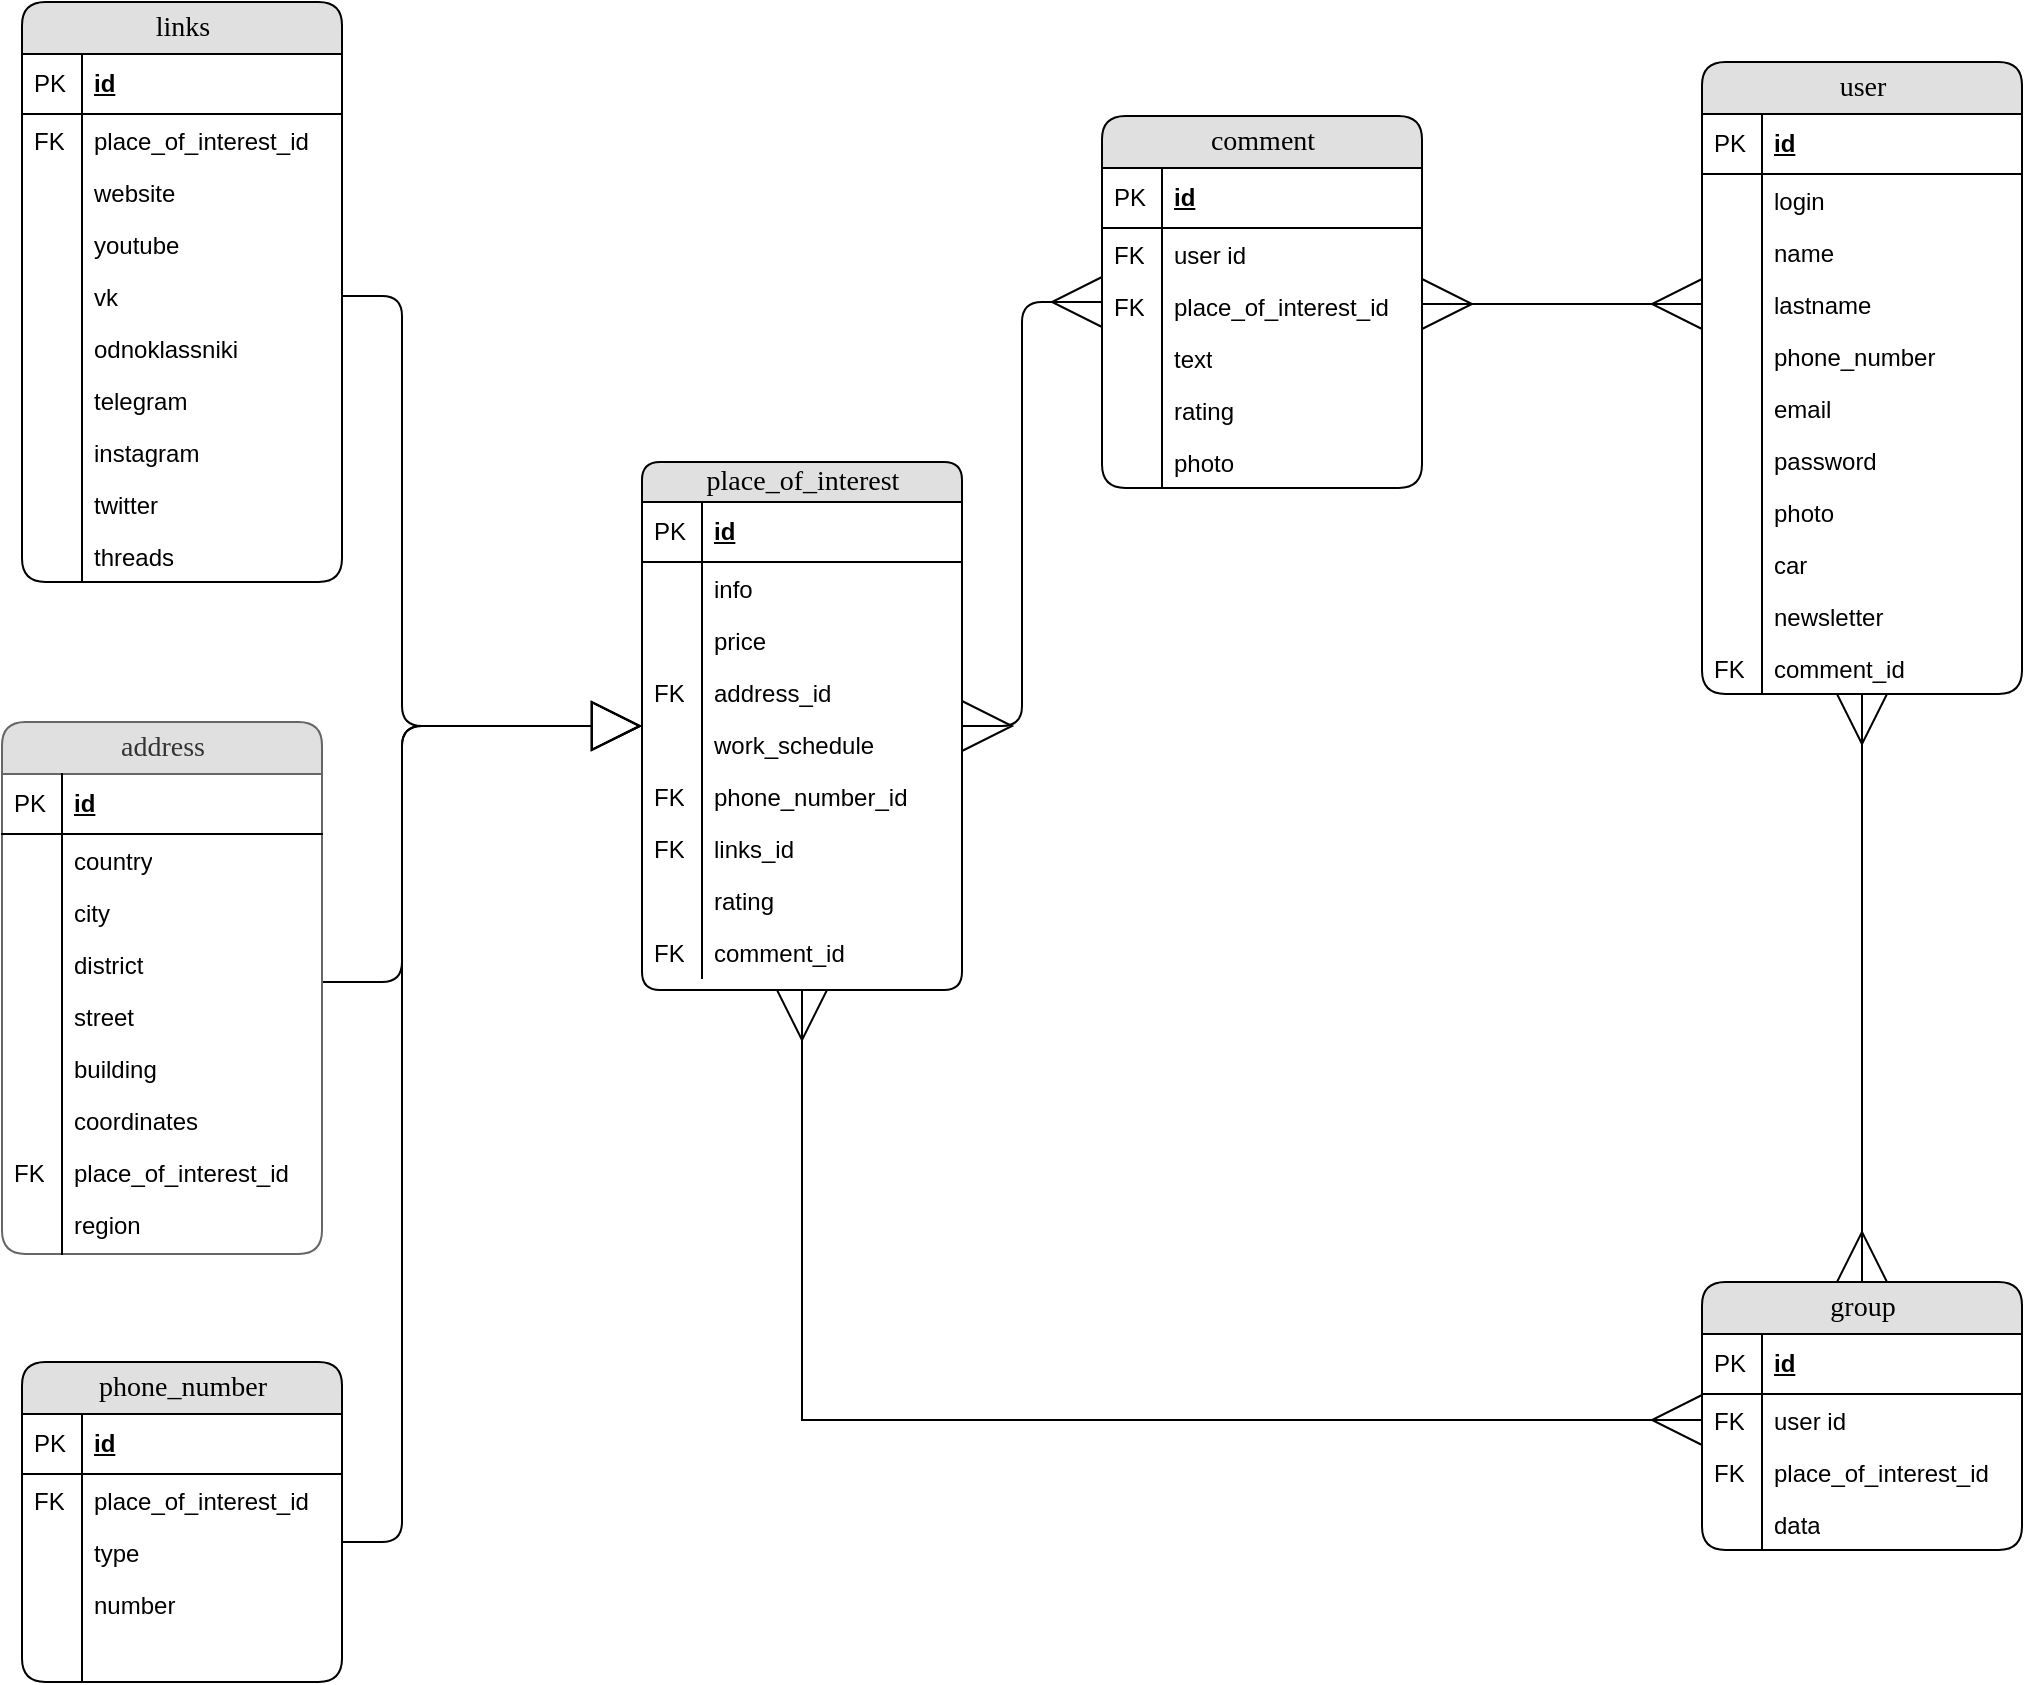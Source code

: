 <mxfile version="24.2.0" type="github">
  <diagram name="Page-1" id="e56a1550-8fbb-45ad-956c-1786394a9013">
    <mxGraphModel dx="1393" dy="797" grid="1" gridSize="10" guides="1" tooltips="1" connect="1" arrows="1" fold="1" page="1" pageScale="1" pageWidth="1100" pageHeight="850" background="none" math="0" shadow="0">
      <root>
        <mxCell id="0" />
        <mxCell id="1" parent="0" />
        <mxCell id="kAykRGiwAJXuPpYewn5a-1" style="edgeStyle=orthogonalEdgeStyle;orthogonalLoop=1;jettySize=auto;html=1;startArrow=ERmany;startFill=0;endArrow=ERmany;endFill=0;endSize=23;startSize=23;rounded=1;" edge="1" parent="1" source="kAykRGiwAJXuPpYewn5a-2" target="kAykRGiwAJXuPpYewn5a-21">
          <mxGeometry relative="1" as="geometry">
            <Array as="points">
              <mxPoint x="540" y="362" />
              <mxPoint x="540" y="150" />
            </Array>
          </mxGeometry>
        </mxCell>
        <mxCell id="kAykRGiwAJXuPpYewn5a-2" value="place_of_interest" style="swimlane;html=1;fontStyle=0;childLayout=stackLayout;horizontal=1;startSize=20;fillColor=#e0e0e0;horizontalStack=0;resizeParent=1;resizeLast=0;collapsible=1;marginBottom=0;swimlaneFillColor=#ffffff;align=center;rounded=1;shadow=0;comic=0;labelBackgroundColor=none;strokeWidth=1;fontFamily=Verdana;fontSize=14;glass=0;swimlaneLine=1;" vertex="1" parent="1">
          <mxGeometry x="350" y="230" width="160" height="264" as="geometry" />
        </mxCell>
        <mxCell id="kAykRGiwAJXuPpYewn5a-3" value="id" style="shape=partialRectangle;top=0;left=0;right=0;bottom=1;html=1;align=left;verticalAlign=middle;fillColor=none;spacingLeft=34;spacingRight=4;whiteSpace=wrap;overflow=hidden;rotatable=0;points=[[0,0.5],[1,0.5]];portConstraint=eastwest;dropTarget=0;fontStyle=5;" vertex="1" parent="kAykRGiwAJXuPpYewn5a-2">
          <mxGeometry y="20" width="160" height="30" as="geometry" />
        </mxCell>
        <mxCell id="kAykRGiwAJXuPpYewn5a-4" value="PK" style="shape=partialRectangle;top=0;left=0;bottom=0;html=1;fillColor=none;align=left;verticalAlign=middle;spacingLeft=4;spacingRight=4;whiteSpace=wrap;overflow=hidden;rotatable=0;points=[];portConstraint=eastwest;part=1;" vertex="1" connectable="0" parent="kAykRGiwAJXuPpYewn5a-3">
          <mxGeometry width="30" height="30" as="geometry" />
        </mxCell>
        <mxCell id="kAykRGiwAJXuPpYewn5a-5" value="info" style="shape=partialRectangle;top=0;left=0;right=0;bottom=0;html=1;align=left;verticalAlign=top;fillColor=none;spacingLeft=34;spacingRight=4;whiteSpace=wrap;overflow=hidden;rotatable=0;points=[[0,0.5],[1,0.5]];portConstraint=eastwest;dropTarget=0;" vertex="1" parent="kAykRGiwAJXuPpYewn5a-2">
          <mxGeometry y="50" width="160" height="26" as="geometry" />
        </mxCell>
        <mxCell id="kAykRGiwAJXuPpYewn5a-6" value="" style="shape=partialRectangle;top=0;left=0;bottom=0;html=1;fillColor=none;align=left;verticalAlign=top;spacingLeft=4;spacingRight=4;whiteSpace=wrap;overflow=hidden;rotatable=0;points=[];portConstraint=eastwest;part=1;" vertex="1" connectable="0" parent="kAykRGiwAJXuPpYewn5a-5">
          <mxGeometry width="30" height="26" as="geometry" />
        </mxCell>
        <mxCell id="kAykRGiwAJXuPpYewn5a-7" value="price" style="shape=partialRectangle;top=0;left=0;right=0;bottom=0;html=1;align=left;verticalAlign=top;fillColor=none;spacingLeft=34;spacingRight=4;whiteSpace=wrap;overflow=hidden;rotatable=0;points=[[0,0.5],[1,0.5]];portConstraint=eastwest;dropTarget=0;" vertex="1" parent="kAykRGiwAJXuPpYewn5a-2">
          <mxGeometry y="76" width="160" height="26" as="geometry" />
        </mxCell>
        <mxCell id="kAykRGiwAJXuPpYewn5a-8" value="" style="shape=partialRectangle;top=0;left=0;bottom=0;html=1;fillColor=none;align=left;verticalAlign=top;spacingLeft=4;spacingRight=4;whiteSpace=wrap;overflow=hidden;rotatable=0;points=[];portConstraint=eastwest;part=1;" vertex="1" connectable="0" parent="kAykRGiwAJXuPpYewn5a-7">
          <mxGeometry width="30" height="26" as="geometry" />
        </mxCell>
        <mxCell id="kAykRGiwAJXuPpYewn5a-9" value="address_id" style="shape=partialRectangle;top=0;left=0;right=0;bottom=0;html=1;align=left;verticalAlign=top;fillColor=none;spacingLeft=34;spacingRight=4;whiteSpace=wrap;overflow=hidden;rotatable=0;points=[[0,0.5],[1,0.5]];portConstraint=eastwest;dropTarget=0;" vertex="1" parent="kAykRGiwAJXuPpYewn5a-2">
          <mxGeometry y="102" width="160" height="26" as="geometry" />
        </mxCell>
        <mxCell id="kAykRGiwAJXuPpYewn5a-10" value="FK" style="shape=partialRectangle;top=0;left=0;bottom=0;html=1;fillColor=none;align=left;verticalAlign=top;spacingLeft=4;spacingRight=4;whiteSpace=wrap;overflow=hidden;rotatable=0;points=[];portConstraint=eastwest;part=1;" vertex="1" connectable="0" parent="kAykRGiwAJXuPpYewn5a-9">
          <mxGeometry width="30" height="26" as="geometry" />
        </mxCell>
        <mxCell id="kAykRGiwAJXuPpYewn5a-11" value="work_schedule" style="shape=partialRectangle;top=0;left=0;right=0;bottom=0;html=1;align=left;verticalAlign=top;fillColor=none;spacingLeft=34;spacingRight=4;whiteSpace=wrap;overflow=hidden;rotatable=0;points=[[0,0.5],[1,0.5]];portConstraint=eastwest;dropTarget=0;" vertex="1" parent="kAykRGiwAJXuPpYewn5a-2">
          <mxGeometry y="128" width="160" height="26" as="geometry" />
        </mxCell>
        <mxCell id="kAykRGiwAJXuPpYewn5a-12" value="" style="shape=partialRectangle;top=0;left=0;bottom=0;html=1;fillColor=none;align=left;verticalAlign=top;spacingLeft=4;spacingRight=4;whiteSpace=wrap;overflow=hidden;rotatable=0;points=[];portConstraint=eastwest;part=1;" vertex="1" connectable="0" parent="kAykRGiwAJXuPpYewn5a-11">
          <mxGeometry width="30" height="26" as="geometry" />
        </mxCell>
        <mxCell id="kAykRGiwAJXuPpYewn5a-13" value="phone_number_id" style="shape=partialRectangle;top=0;left=0;right=0;bottom=0;html=1;align=left;verticalAlign=top;fillColor=none;spacingLeft=34;spacingRight=4;whiteSpace=wrap;overflow=hidden;rotatable=0;points=[[0,0.5],[1,0.5]];portConstraint=eastwest;dropTarget=0;" vertex="1" parent="kAykRGiwAJXuPpYewn5a-2">
          <mxGeometry y="154" width="160" height="26" as="geometry" />
        </mxCell>
        <mxCell id="kAykRGiwAJXuPpYewn5a-14" value="FK" style="shape=partialRectangle;top=0;left=0;bottom=0;html=1;fillColor=none;align=left;verticalAlign=top;spacingLeft=4;spacingRight=4;whiteSpace=wrap;overflow=hidden;rotatable=0;points=[];portConstraint=eastwest;part=1;" vertex="1" connectable="0" parent="kAykRGiwAJXuPpYewn5a-13">
          <mxGeometry width="30" height="26" as="geometry" />
        </mxCell>
        <mxCell id="kAykRGiwAJXuPpYewn5a-15" value="links_id" style="shape=partialRectangle;top=0;left=0;right=0;bottom=0;html=1;align=left;verticalAlign=top;fillColor=none;spacingLeft=34;spacingRight=4;whiteSpace=wrap;overflow=hidden;rotatable=0;points=[[0,0.5],[1,0.5]];portConstraint=eastwest;dropTarget=0;" vertex="1" parent="kAykRGiwAJXuPpYewn5a-2">
          <mxGeometry y="180" width="160" height="26" as="geometry" />
        </mxCell>
        <mxCell id="kAykRGiwAJXuPpYewn5a-16" value="FK" style="shape=partialRectangle;top=0;left=0;bottom=0;html=1;fillColor=none;align=left;verticalAlign=top;spacingLeft=4;spacingRight=4;whiteSpace=wrap;overflow=hidden;rotatable=0;points=[];portConstraint=eastwest;part=1;" vertex="1" connectable="0" parent="kAykRGiwAJXuPpYewn5a-15">
          <mxGeometry width="30" height="26" as="geometry" />
        </mxCell>
        <mxCell id="kAykRGiwAJXuPpYewn5a-17" value="rating" style="shape=partialRectangle;top=0;left=0;right=0;bottom=0;html=1;align=left;verticalAlign=top;fillColor=none;spacingLeft=34;spacingRight=4;whiteSpace=wrap;overflow=hidden;rotatable=0;points=[[0,0.5],[1,0.5]];portConstraint=eastwest;dropTarget=0;" vertex="1" parent="kAykRGiwAJXuPpYewn5a-2">
          <mxGeometry y="206" width="160" height="26" as="geometry" />
        </mxCell>
        <mxCell id="kAykRGiwAJXuPpYewn5a-18" value="" style="shape=partialRectangle;top=0;left=0;bottom=0;html=1;fillColor=none;align=left;verticalAlign=top;spacingLeft=4;spacingRight=4;whiteSpace=wrap;overflow=hidden;rotatable=0;points=[];portConstraint=eastwest;part=1;" vertex="1" connectable="0" parent="kAykRGiwAJXuPpYewn5a-17">
          <mxGeometry width="30" height="26" as="geometry" />
        </mxCell>
        <mxCell id="kAykRGiwAJXuPpYewn5a-19" value="comment_id" style="shape=partialRectangle;top=0;left=0;right=0;bottom=0;html=1;align=left;verticalAlign=top;fillColor=none;spacingLeft=34;spacingRight=4;whiteSpace=wrap;overflow=hidden;rotatable=0;points=[[0,0.5],[1,0.5]];portConstraint=eastwest;dropTarget=0;" vertex="1" parent="kAykRGiwAJXuPpYewn5a-2">
          <mxGeometry y="232" width="160" height="26" as="geometry" />
        </mxCell>
        <mxCell id="kAykRGiwAJXuPpYewn5a-20" value="FK" style="shape=partialRectangle;top=0;left=0;bottom=0;html=1;fillColor=none;align=left;verticalAlign=top;spacingLeft=4;spacingRight=4;whiteSpace=wrap;overflow=hidden;rotatable=0;points=[];portConstraint=eastwest;part=1;" vertex="1" connectable="0" parent="kAykRGiwAJXuPpYewn5a-19">
          <mxGeometry width="30" height="26" as="geometry" />
        </mxCell>
        <mxCell id="kAykRGiwAJXuPpYewn5a-21" value="comment" style="swimlane;html=1;fontStyle=0;childLayout=stackLayout;horizontal=1;startSize=26;fillColor=#e0e0e0;horizontalStack=0;resizeParent=1;resizeLast=0;collapsible=1;marginBottom=0;swimlaneFillColor=#ffffff;align=center;rounded=1;shadow=0;comic=0;labelBackgroundColor=none;strokeWidth=1;fontFamily=Verdana;fontSize=14" vertex="1" parent="1">
          <mxGeometry x="580" y="57" width="160" height="186" as="geometry" />
        </mxCell>
        <mxCell id="kAykRGiwAJXuPpYewn5a-22" value="id" style="shape=partialRectangle;top=0;left=0;right=0;bottom=1;html=1;align=left;verticalAlign=middle;fillColor=none;spacingLeft=34;spacingRight=4;whiteSpace=wrap;overflow=hidden;rotatable=0;points=[[0,0.5],[1,0.5]];portConstraint=eastwest;dropTarget=0;fontStyle=5;" vertex="1" parent="kAykRGiwAJXuPpYewn5a-21">
          <mxGeometry y="26" width="160" height="30" as="geometry" />
        </mxCell>
        <mxCell id="kAykRGiwAJXuPpYewn5a-23" value="PK" style="shape=partialRectangle;top=0;left=0;bottom=0;html=1;fillColor=none;align=left;verticalAlign=middle;spacingLeft=4;spacingRight=4;whiteSpace=wrap;overflow=hidden;rotatable=0;points=[];portConstraint=eastwest;part=1;" vertex="1" connectable="0" parent="kAykRGiwAJXuPpYewn5a-22">
          <mxGeometry width="30" height="30" as="geometry" />
        </mxCell>
        <mxCell id="kAykRGiwAJXuPpYewn5a-24" value="user id" style="shape=partialRectangle;top=0;left=0;right=0;bottom=0;html=1;align=left;verticalAlign=top;fillColor=none;spacingLeft=34;spacingRight=4;whiteSpace=wrap;overflow=hidden;rotatable=0;points=[[0,0.5],[1,0.5]];portConstraint=eastwest;dropTarget=0;" vertex="1" parent="kAykRGiwAJXuPpYewn5a-21">
          <mxGeometry y="56" width="160" height="26" as="geometry" />
        </mxCell>
        <mxCell id="kAykRGiwAJXuPpYewn5a-25" value="FK" style="shape=partialRectangle;top=0;left=0;bottom=0;html=1;fillColor=none;align=left;verticalAlign=top;spacingLeft=4;spacingRight=4;whiteSpace=wrap;overflow=hidden;rotatable=0;points=[];portConstraint=eastwest;part=1;" vertex="1" connectable="0" parent="kAykRGiwAJXuPpYewn5a-24">
          <mxGeometry width="30" height="26" as="geometry" />
        </mxCell>
        <mxCell id="kAykRGiwAJXuPpYewn5a-26" value="place_of_interest_id" style="shape=partialRectangle;top=0;left=0;right=0;bottom=0;html=1;align=left;verticalAlign=top;fillColor=none;spacingLeft=34;spacingRight=4;whiteSpace=wrap;overflow=hidden;rotatable=0;points=[[0,0.5],[1,0.5]];portConstraint=eastwest;dropTarget=0;" vertex="1" parent="kAykRGiwAJXuPpYewn5a-21">
          <mxGeometry y="82" width="160" height="26" as="geometry" />
        </mxCell>
        <mxCell id="kAykRGiwAJXuPpYewn5a-27" value="FK" style="shape=partialRectangle;top=0;left=0;bottom=0;html=1;fillColor=none;align=left;verticalAlign=top;spacingLeft=4;spacingRight=4;whiteSpace=wrap;overflow=hidden;rotatable=0;points=[];portConstraint=eastwest;part=1;" vertex="1" connectable="0" parent="kAykRGiwAJXuPpYewn5a-26">
          <mxGeometry width="30" height="26" as="geometry" />
        </mxCell>
        <mxCell id="kAykRGiwAJXuPpYewn5a-28" value="text" style="shape=partialRectangle;top=0;left=0;right=0;bottom=0;html=1;align=left;verticalAlign=top;fillColor=none;spacingLeft=34;spacingRight=4;whiteSpace=wrap;overflow=hidden;rotatable=0;points=[[0,0.5],[1,0.5]];portConstraint=eastwest;dropTarget=0;" vertex="1" parent="kAykRGiwAJXuPpYewn5a-21">
          <mxGeometry y="108" width="160" height="26" as="geometry" />
        </mxCell>
        <mxCell id="kAykRGiwAJXuPpYewn5a-29" value="" style="shape=partialRectangle;top=0;left=0;bottom=0;html=1;fillColor=none;align=left;verticalAlign=top;spacingLeft=4;spacingRight=4;whiteSpace=wrap;overflow=hidden;rotatable=0;points=[];portConstraint=eastwest;part=1;" vertex="1" connectable="0" parent="kAykRGiwAJXuPpYewn5a-28">
          <mxGeometry width="30" height="26" as="geometry" />
        </mxCell>
        <mxCell id="kAykRGiwAJXuPpYewn5a-30" value="rating" style="shape=partialRectangle;top=0;left=0;right=0;bottom=0;html=1;align=left;verticalAlign=top;fillColor=none;spacingLeft=34;spacingRight=4;whiteSpace=wrap;overflow=hidden;rotatable=0;points=[[0,0.5],[1,0.5]];portConstraint=eastwest;dropTarget=0;" vertex="1" parent="kAykRGiwAJXuPpYewn5a-21">
          <mxGeometry y="134" width="160" height="26" as="geometry" />
        </mxCell>
        <mxCell id="kAykRGiwAJXuPpYewn5a-31" value="" style="shape=partialRectangle;top=0;left=0;bottom=0;html=1;fillColor=none;align=left;verticalAlign=top;spacingLeft=4;spacingRight=4;whiteSpace=wrap;overflow=hidden;rotatable=0;points=[];portConstraint=eastwest;part=1;" vertex="1" connectable="0" parent="kAykRGiwAJXuPpYewn5a-30">
          <mxGeometry width="30" height="26" as="geometry" />
        </mxCell>
        <mxCell id="kAykRGiwAJXuPpYewn5a-32" value="photo" style="shape=partialRectangle;top=0;left=0;right=0;bottom=0;html=1;align=left;verticalAlign=top;fillColor=none;spacingLeft=34;spacingRight=4;whiteSpace=wrap;overflow=hidden;rotatable=0;points=[[0,0.5],[1,0.5]];portConstraint=eastwest;dropTarget=0;" vertex="1" parent="kAykRGiwAJXuPpYewn5a-21">
          <mxGeometry y="160" width="160" height="26" as="geometry" />
        </mxCell>
        <mxCell id="kAykRGiwAJXuPpYewn5a-33" value="" style="shape=partialRectangle;top=0;left=0;bottom=0;html=1;fillColor=none;align=left;verticalAlign=top;spacingLeft=4;spacingRight=4;whiteSpace=wrap;overflow=hidden;rotatable=0;points=[];portConstraint=eastwest;part=1;" vertex="1" connectable="0" parent="kAykRGiwAJXuPpYewn5a-32">
          <mxGeometry width="30" height="26" as="geometry" />
        </mxCell>
        <mxCell id="kAykRGiwAJXuPpYewn5a-34" style="edgeStyle=orthogonalEdgeStyle;rounded=0;orthogonalLoop=1;jettySize=auto;html=1;entryX=0.5;entryY=0;entryDx=0;entryDy=0;startArrow=ERmany;startFill=0;endArrow=ERmany;endFill=0;endSize=23;startSize=23;" edge="1" parent="1" source="kAykRGiwAJXuPpYewn5a-35" target="kAykRGiwAJXuPpYewn5a-112">
          <mxGeometry relative="1" as="geometry" />
        </mxCell>
        <mxCell id="kAykRGiwAJXuPpYewn5a-35" value="user" style="swimlane;html=1;fontStyle=0;childLayout=stackLayout;horizontal=1;startSize=26;fillColor=#e0e0e0;horizontalStack=0;resizeParent=1;resizeLast=0;collapsible=1;marginBottom=0;swimlaneFillColor=#ffffff;align=center;rounded=1;shadow=0;comic=0;labelBackgroundColor=none;strokeWidth=1;fontFamily=Verdana;fontSize=14" vertex="1" parent="1">
          <mxGeometry x="880" y="30" width="160" height="316" as="geometry" />
        </mxCell>
        <mxCell id="kAykRGiwAJXuPpYewn5a-36" value="id" style="shape=partialRectangle;top=0;left=0;right=0;bottom=1;html=1;align=left;verticalAlign=middle;fillColor=none;spacingLeft=34;spacingRight=4;whiteSpace=wrap;overflow=hidden;rotatable=0;points=[[0,0.5],[1,0.5]];portConstraint=eastwest;dropTarget=0;fontStyle=5;" vertex="1" parent="kAykRGiwAJXuPpYewn5a-35">
          <mxGeometry y="26" width="160" height="30" as="geometry" />
        </mxCell>
        <mxCell id="kAykRGiwAJXuPpYewn5a-37" value="PK" style="shape=partialRectangle;top=0;left=0;bottom=0;html=1;fillColor=none;align=left;verticalAlign=middle;spacingLeft=4;spacingRight=4;whiteSpace=wrap;overflow=hidden;rotatable=0;points=[];portConstraint=eastwest;part=1;" vertex="1" connectable="0" parent="kAykRGiwAJXuPpYewn5a-36">
          <mxGeometry width="30" height="30" as="geometry" />
        </mxCell>
        <mxCell id="kAykRGiwAJXuPpYewn5a-38" value="login" style="shape=partialRectangle;top=0;left=0;right=0;bottom=0;html=1;align=left;verticalAlign=top;fillColor=none;spacingLeft=34;spacingRight=4;whiteSpace=wrap;overflow=hidden;rotatable=0;points=[[0,0.5],[1,0.5]];portConstraint=eastwest;dropTarget=0;" vertex="1" parent="kAykRGiwAJXuPpYewn5a-35">
          <mxGeometry y="56" width="160" height="26" as="geometry" />
        </mxCell>
        <mxCell id="kAykRGiwAJXuPpYewn5a-39" value="" style="shape=partialRectangle;top=0;left=0;bottom=0;html=1;fillColor=none;align=left;verticalAlign=top;spacingLeft=4;spacingRight=4;whiteSpace=wrap;overflow=hidden;rotatable=0;points=[];portConstraint=eastwest;part=1;" vertex="1" connectable="0" parent="kAykRGiwAJXuPpYewn5a-38">
          <mxGeometry width="30" height="26" as="geometry" />
        </mxCell>
        <mxCell id="kAykRGiwAJXuPpYewn5a-40" value="name" style="shape=partialRectangle;top=0;left=0;right=0;bottom=0;html=1;align=left;verticalAlign=top;fillColor=none;spacingLeft=34;spacingRight=4;whiteSpace=wrap;overflow=hidden;rotatable=0;points=[[0,0.5],[1,0.5]];portConstraint=eastwest;dropTarget=0;" vertex="1" parent="kAykRGiwAJXuPpYewn5a-35">
          <mxGeometry y="82" width="160" height="26" as="geometry" />
        </mxCell>
        <mxCell id="kAykRGiwAJXuPpYewn5a-41" value="" style="shape=partialRectangle;top=0;left=0;bottom=0;html=1;fillColor=none;align=left;verticalAlign=top;spacingLeft=4;spacingRight=4;whiteSpace=wrap;overflow=hidden;rotatable=0;points=[];portConstraint=eastwest;part=1;" vertex="1" connectable="0" parent="kAykRGiwAJXuPpYewn5a-40">
          <mxGeometry width="30" height="26" as="geometry" />
        </mxCell>
        <mxCell id="kAykRGiwAJXuPpYewn5a-42" value="lastname" style="shape=partialRectangle;top=0;left=0;right=0;bottom=0;html=1;align=left;verticalAlign=top;fillColor=none;spacingLeft=34;spacingRight=4;whiteSpace=wrap;overflow=hidden;rotatable=0;points=[[0,0.5],[1,0.5]];portConstraint=eastwest;dropTarget=0;" vertex="1" parent="kAykRGiwAJXuPpYewn5a-35">
          <mxGeometry y="108" width="160" height="26" as="geometry" />
        </mxCell>
        <mxCell id="kAykRGiwAJXuPpYewn5a-43" value="" style="shape=partialRectangle;top=0;left=0;bottom=0;html=1;fillColor=none;align=left;verticalAlign=top;spacingLeft=4;spacingRight=4;whiteSpace=wrap;overflow=hidden;rotatable=0;points=[];portConstraint=eastwest;part=1;" vertex="1" connectable="0" parent="kAykRGiwAJXuPpYewn5a-42">
          <mxGeometry width="30" height="26" as="geometry" />
        </mxCell>
        <mxCell id="kAykRGiwAJXuPpYewn5a-44" value="phone_number" style="shape=partialRectangle;top=0;left=0;right=0;bottom=0;html=1;align=left;verticalAlign=top;fillColor=none;spacingLeft=34;spacingRight=4;whiteSpace=wrap;overflow=hidden;rotatable=0;points=[[0,0.5],[1,0.5]];portConstraint=eastwest;dropTarget=0;" vertex="1" parent="kAykRGiwAJXuPpYewn5a-35">
          <mxGeometry y="134" width="160" height="26" as="geometry" />
        </mxCell>
        <mxCell id="kAykRGiwAJXuPpYewn5a-45" value="" style="shape=partialRectangle;top=0;left=0;bottom=0;html=1;fillColor=none;align=left;verticalAlign=top;spacingLeft=4;spacingRight=4;whiteSpace=wrap;overflow=hidden;rotatable=0;points=[];portConstraint=eastwest;part=1;" vertex="1" connectable="0" parent="kAykRGiwAJXuPpYewn5a-44">
          <mxGeometry width="30" height="26" as="geometry" />
        </mxCell>
        <mxCell id="kAykRGiwAJXuPpYewn5a-46" value="email" style="shape=partialRectangle;top=0;left=0;right=0;bottom=0;html=1;align=left;verticalAlign=top;fillColor=none;spacingLeft=34;spacingRight=4;whiteSpace=wrap;overflow=hidden;rotatable=0;points=[[0,0.5],[1,0.5]];portConstraint=eastwest;dropTarget=0;" vertex="1" parent="kAykRGiwAJXuPpYewn5a-35">
          <mxGeometry y="160" width="160" height="26" as="geometry" />
        </mxCell>
        <mxCell id="kAykRGiwAJXuPpYewn5a-47" value="" style="shape=partialRectangle;top=0;left=0;bottom=0;html=1;fillColor=none;align=left;verticalAlign=top;spacingLeft=4;spacingRight=4;whiteSpace=wrap;overflow=hidden;rotatable=0;points=[];portConstraint=eastwest;part=1;" vertex="1" connectable="0" parent="kAykRGiwAJXuPpYewn5a-46">
          <mxGeometry width="30" height="26" as="geometry" />
        </mxCell>
        <mxCell id="kAykRGiwAJXuPpYewn5a-48" value="password" style="shape=partialRectangle;top=0;left=0;right=0;bottom=0;html=1;align=left;verticalAlign=top;fillColor=none;spacingLeft=34;spacingRight=4;whiteSpace=wrap;overflow=hidden;rotatable=0;points=[[0,0.5],[1,0.5]];portConstraint=eastwest;dropTarget=0;" vertex="1" parent="kAykRGiwAJXuPpYewn5a-35">
          <mxGeometry y="186" width="160" height="26" as="geometry" />
        </mxCell>
        <mxCell id="kAykRGiwAJXuPpYewn5a-49" value="" style="shape=partialRectangle;top=0;left=0;bottom=0;html=1;fillColor=none;align=left;verticalAlign=top;spacingLeft=4;spacingRight=4;whiteSpace=wrap;overflow=hidden;rotatable=0;points=[];portConstraint=eastwest;part=1;" vertex="1" connectable="0" parent="kAykRGiwAJXuPpYewn5a-48">
          <mxGeometry width="30" height="26" as="geometry" />
        </mxCell>
        <mxCell id="kAykRGiwAJXuPpYewn5a-50" value="photo" style="shape=partialRectangle;top=0;left=0;right=0;bottom=0;html=1;align=left;verticalAlign=top;fillColor=none;spacingLeft=34;spacingRight=4;whiteSpace=wrap;overflow=hidden;rotatable=0;points=[[0,0.5],[1,0.5]];portConstraint=eastwest;dropTarget=0;" vertex="1" parent="kAykRGiwAJXuPpYewn5a-35">
          <mxGeometry y="212" width="160" height="26" as="geometry" />
        </mxCell>
        <mxCell id="kAykRGiwAJXuPpYewn5a-51" value="" style="shape=partialRectangle;top=0;left=0;bottom=0;html=1;fillColor=none;align=left;verticalAlign=top;spacingLeft=4;spacingRight=4;whiteSpace=wrap;overflow=hidden;rotatable=0;points=[];portConstraint=eastwest;part=1;" vertex="1" connectable="0" parent="kAykRGiwAJXuPpYewn5a-50">
          <mxGeometry width="30" height="26" as="geometry" />
        </mxCell>
        <mxCell id="kAykRGiwAJXuPpYewn5a-52" value="car" style="shape=partialRectangle;top=0;left=0;right=0;bottom=0;html=1;align=left;verticalAlign=top;fillColor=none;spacingLeft=34;spacingRight=4;whiteSpace=wrap;overflow=hidden;rotatable=0;points=[[0,0.5],[1,0.5]];portConstraint=eastwest;dropTarget=0;" vertex="1" parent="kAykRGiwAJXuPpYewn5a-35">
          <mxGeometry y="238" width="160" height="26" as="geometry" />
        </mxCell>
        <mxCell id="kAykRGiwAJXuPpYewn5a-53" value="" style="shape=partialRectangle;top=0;left=0;bottom=0;html=1;fillColor=none;align=left;verticalAlign=top;spacingLeft=4;spacingRight=4;whiteSpace=wrap;overflow=hidden;rotatable=0;points=[];portConstraint=eastwest;part=1;" vertex="1" connectable="0" parent="kAykRGiwAJXuPpYewn5a-52">
          <mxGeometry width="30" height="26" as="geometry" />
        </mxCell>
        <mxCell id="kAykRGiwAJXuPpYewn5a-54" value="newsletter" style="shape=partialRectangle;top=0;left=0;right=0;bottom=0;html=1;align=left;verticalAlign=top;fillColor=none;spacingLeft=34;spacingRight=4;whiteSpace=wrap;overflow=hidden;rotatable=0;points=[[0,0.5],[1,0.5]];portConstraint=eastwest;dropTarget=0;" vertex="1" parent="kAykRGiwAJXuPpYewn5a-35">
          <mxGeometry y="264" width="160" height="26" as="geometry" />
        </mxCell>
        <mxCell id="kAykRGiwAJXuPpYewn5a-55" value="" style="shape=partialRectangle;top=0;left=0;bottom=0;html=1;fillColor=none;align=left;verticalAlign=top;spacingLeft=4;spacingRight=4;whiteSpace=wrap;overflow=hidden;rotatable=0;points=[];portConstraint=eastwest;part=1;" vertex="1" connectable="0" parent="kAykRGiwAJXuPpYewn5a-54">
          <mxGeometry width="30" height="26" as="geometry" />
        </mxCell>
        <mxCell id="kAykRGiwAJXuPpYewn5a-56" value="comment_id" style="shape=partialRectangle;top=0;left=0;right=0;bottom=0;html=1;align=left;verticalAlign=top;fillColor=none;spacingLeft=34;spacingRight=4;whiteSpace=wrap;overflow=hidden;rotatable=0;points=[[0,0.5],[1,0.5]];portConstraint=eastwest;dropTarget=0;" vertex="1" parent="kAykRGiwAJXuPpYewn5a-35">
          <mxGeometry y="290" width="160" height="26" as="geometry" />
        </mxCell>
        <mxCell id="kAykRGiwAJXuPpYewn5a-57" value="FK" style="shape=partialRectangle;top=0;left=0;bottom=0;html=1;fillColor=none;align=left;verticalAlign=top;spacingLeft=4;spacingRight=4;whiteSpace=wrap;overflow=hidden;rotatable=0;points=[];portConstraint=eastwest;part=1;" vertex="1" connectable="0" parent="kAykRGiwAJXuPpYewn5a-56">
          <mxGeometry width="30" height="26" as="geometry" />
        </mxCell>
        <mxCell id="kAykRGiwAJXuPpYewn5a-58" value="id" style="shape=partialRectangle;top=0;left=0;right=0;bottom=1;html=1;align=left;verticalAlign=middle;fillColor=none;spacingLeft=34;spacingRight=4;whiteSpace=wrap;overflow=hidden;rotatable=0;points=[[0,0.5],[1,0.5]];portConstraint=eastwest;dropTarget=0;fontStyle=5;" vertex="1" parent="1">
          <mxGeometry x="40" y="26" width="160" height="30" as="geometry" />
        </mxCell>
        <mxCell id="kAykRGiwAJXuPpYewn5a-59" value="PK" style="shape=partialRectangle;top=0;left=0;bottom=0;html=1;fillColor=none;align=left;verticalAlign=middle;spacingLeft=4;spacingRight=4;whiteSpace=wrap;overflow=hidden;rotatable=0;points=[];portConstraint=eastwest;part=1;" vertex="1" connectable="0" parent="kAykRGiwAJXuPpYewn5a-58">
          <mxGeometry width="30" height="30" as="geometry" />
        </mxCell>
        <mxCell id="kAykRGiwAJXuPpYewn5a-60" value="place_of_interest_id" style="shape=partialRectangle;top=0;left=0;right=0;bottom=0;html=1;align=left;verticalAlign=top;fillColor=none;spacingLeft=34;spacingRight=4;whiteSpace=wrap;overflow=hidden;rotatable=0;points=[[0,0.5],[1,0.5]];portConstraint=eastwest;dropTarget=0;" vertex="1" parent="1">
          <mxGeometry x="40" y="56" width="160" height="26" as="geometry" />
        </mxCell>
        <mxCell id="kAykRGiwAJXuPpYewn5a-61" value="FK" style="shape=partialRectangle;top=0;left=0;bottom=0;html=1;fillColor=none;align=left;verticalAlign=top;spacingLeft=4;spacingRight=4;whiteSpace=wrap;overflow=hidden;rotatable=0;points=[];portConstraint=eastwest;part=1;" vertex="1" connectable="0" parent="kAykRGiwAJXuPpYewn5a-60">
          <mxGeometry width="30" height="26" as="geometry" />
        </mxCell>
        <mxCell id="kAykRGiwAJXuPpYewn5a-62" value="website" style="shape=partialRectangle;top=0;left=0;right=0;bottom=0;html=1;align=left;verticalAlign=top;fillColor=none;spacingLeft=34;spacingRight=4;whiteSpace=wrap;overflow=hidden;rotatable=0;points=[[0,0.5],[1,0.5]];portConstraint=eastwest;dropTarget=0;" vertex="1" parent="1">
          <mxGeometry x="40" y="82" width="160" height="26" as="geometry" />
        </mxCell>
        <mxCell id="kAykRGiwAJXuPpYewn5a-63" value="" style="shape=partialRectangle;top=0;left=0;bottom=0;html=1;fillColor=none;align=left;verticalAlign=top;spacingLeft=4;spacingRight=4;whiteSpace=wrap;overflow=hidden;rotatable=0;points=[];portConstraint=eastwest;part=1;" vertex="1" connectable="0" parent="kAykRGiwAJXuPpYewn5a-62">
          <mxGeometry width="30" height="26" as="geometry" />
        </mxCell>
        <mxCell id="kAykRGiwAJXuPpYewn5a-64" value="youtube" style="shape=partialRectangle;top=0;left=0;right=0;bottom=0;html=1;align=left;verticalAlign=top;fillColor=none;spacingLeft=34;spacingRight=4;whiteSpace=wrap;overflow=hidden;rotatable=0;points=[[0,0.5],[1,0.5]];portConstraint=eastwest;dropTarget=0;" vertex="1" parent="1">
          <mxGeometry x="40" y="108" width="160" height="26" as="geometry" />
        </mxCell>
        <mxCell id="kAykRGiwAJXuPpYewn5a-65" value="" style="shape=partialRectangle;top=0;left=0;bottom=0;html=1;fillColor=none;align=left;verticalAlign=top;spacingLeft=4;spacingRight=4;whiteSpace=wrap;overflow=hidden;rotatable=0;points=[];portConstraint=eastwest;part=1;" vertex="1" connectable="0" parent="kAykRGiwAJXuPpYewn5a-64">
          <mxGeometry width="30" height="26" as="geometry" />
        </mxCell>
        <mxCell id="kAykRGiwAJXuPpYewn5a-66" value="vk" style="shape=partialRectangle;top=0;left=0;right=0;bottom=0;html=1;align=left;verticalAlign=top;fillColor=none;spacingLeft=34;spacingRight=4;whiteSpace=wrap;overflow=hidden;rotatable=0;points=[[0,0.5],[1,0.5]];portConstraint=eastwest;dropTarget=0;" vertex="1" parent="1">
          <mxGeometry x="40" y="134" width="160" height="26" as="geometry" />
        </mxCell>
        <mxCell id="kAykRGiwAJXuPpYewn5a-67" value="" style="shape=partialRectangle;top=0;left=0;bottom=0;html=1;fillColor=none;align=left;verticalAlign=top;spacingLeft=4;spacingRight=4;whiteSpace=wrap;overflow=hidden;rotatable=0;points=[];portConstraint=eastwest;part=1;" vertex="1" connectable="0" parent="kAykRGiwAJXuPpYewn5a-66">
          <mxGeometry width="30" height="26" as="geometry" />
        </mxCell>
        <mxCell id="kAykRGiwAJXuPpYewn5a-68" value="odnoklassniki" style="shape=partialRectangle;top=0;left=0;right=0;bottom=0;html=1;align=left;verticalAlign=top;fillColor=none;spacingLeft=34;spacingRight=4;whiteSpace=wrap;overflow=hidden;rotatable=0;points=[[0,0.5],[1,0.5]];portConstraint=eastwest;dropTarget=0;" vertex="1" parent="1">
          <mxGeometry x="40" y="160" width="160" height="26" as="geometry" />
        </mxCell>
        <mxCell id="kAykRGiwAJXuPpYewn5a-69" value="" style="shape=partialRectangle;top=0;left=0;bottom=0;html=1;fillColor=none;align=left;verticalAlign=top;spacingLeft=4;spacingRight=4;whiteSpace=wrap;overflow=hidden;rotatable=0;points=[];portConstraint=eastwest;part=1;" vertex="1" connectable="0" parent="kAykRGiwAJXuPpYewn5a-68">
          <mxGeometry width="30" height="26" as="geometry" />
        </mxCell>
        <mxCell id="kAykRGiwAJXuPpYewn5a-70" value="telegram" style="shape=partialRectangle;top=0;left=0;right=0;bottom=0;html=1;align=left;verticalAlign=top;fillColor=none;spacingLeft=34;spacingRight=4;whiteSpace=wrap;overflow=hidden;rotatable=0;points=[[0,0.5],[1,0.5]];portConstraint=eastwest;dropTarget=0;" vertex="1" parent="1">
          <mxGeometry x="40" y="186" width="160" height="26" as="geometry" />
        </mxCell>
        <mxCell id="kAykRGiwAJXuPpYewn5a-71" value="" style="shape=partialRectangle;top=0;left=0;bottom=0;html=1;fillColor=none;align=left;verticalAlign=top;spacingLeft=4;spacingRight=4;whiteSpace=wrap;overflow=hidden;rotatable=0;points=[];portConstraint=eastwest;part=1;" vertex="1" connectable="0" parent="kAykRGiwAJXuPpYewn5a-70">
          <mxGeometry width="30" height="26" as="geometry" />
        </mxCell>
        <mxCell id="kAykRGiwAJXuPpYewn5a-72" value="instagram" style="shape=partialRectangle;top=0;left=0;right=0;bottom=0;html=1;align=left;verticalAlign=top;fillColor=none;spacingLeft=34;spacingRight=4;whiteSpace=wrap;overflow=hidden;rotatable=0;points=[[0,0.5],[1,0.5]];portConstraint=eastwest;dropTarget=0;" vertex="1" parent="1">
          <mxGeometry x="40" y="212" width="160" height="26" as="geometry" />
        </mxCell>
        <mxCell id="kAykRGiwAJXuPpYewn5a-73" value="" style="shape=partialRectangle;top=0;left=0;bottom=0;html=1;fillColor=none;align=left;verticalAlign=top;spacingLeft=4;spacingRight=4;whiteSpace=wrap;overflow=hidden;rotatable=0;points=[];portConstraint=eastwest;part=1;" vertex="1" connectable="0" parent="kAykRGiwAJXuPpYewn5a-72">
          <mxGeometry width="30" height="26" as="geometry" />
        </mxCell>
        <mxCell id="kAykRGiwAJXuPpYewn5a-74" value="twitter" style="shape=partialRectangle;top=0;left=0;right=0;bottom=0;html=1;align=left;verticalAlign=top;fillColor=none;spacingLeft=34;spacingRight=4;whiteSpace=wrap;overflow=hidden;rotatable=0;points=[[0,0.5],[1,0.5]];portConstraint=eastwest;dropTarget=0;" vertex="1" parent="1">
          <mxGeometry x="40" y="238" width="160" height="26" as="geometry" />
        </mxCell>
        <mxCell id="kAykRGiwAJXuPpYewn5a-75" value="" style="shape=partialRectangle;top=0;left=0;bottom=0;html=1;fillColor=none;align=left;verticalAlign=top;spacingLeft=4;spacingRight=4;whiteSpace=wrap;overflow=hidden;rotatable=0;points=[];portConstraint=eastwest;part=1;" vertex="1" connectable="0" parent="kAykRGiwAJXuPpYewn5a-74">
          <mxGeometry width="30" height="26" as="geometry" />
        </mxCell>
        <mxCell id="kAykRGiwAJXuPpYewn5a-76" value="threads" style="shape=partialRectangle;top=0;left=0;right=0;bottom=0;html=1;align=left;verticalAlign=top;fillColor=none;spacingLeft=34;spacingRight=4;whiteSpace=wrap;overflow=hidden;rotatable=0;points=[[0,0.5],[1,0.5]];portConstraint=eastwest;dropTarget=0;" vertex="1" parent="1">
          <mxGeometry x="40" y="264" width="160" height="26" as="geometry" />
        </mxCell>
        <mxCell id="kAykRGiwAJXuPpYewn5a-77" value="" style="shape=partialRectangle;top=0;left=0;bottom=0;html=1;fillColor=none;align=left;verticalAlign=top;spacingLeft=4;spacingRight=4;whiteSpace=wrap;overflow=hidden;rotatable=0;points=[];portConstraint=eastwest;part=1;" vertex="1" connectable="0" parent="kAykRGiwAJXuPpYewn5a-76">
          <mxGeometry width="30" height="26" as="geometry" />
        </mxCell>
        <mxCell id="kAykRGiwAJXuPpYewn5a-78" style="edgeStyle=orthogonalEdgeStyle;orthogonalLoop=1;jettySize=auto;html=1;entryX=0;entryY=0.5;entryDx=0;entryDy=0;endArrow=ERmany;endFill=0;startArrow=ERmany;startFill=0;strokeWidth=1;endSize=23;startSize=23;rounded=1;" edge="1" parent="1" source="kAykRGiwAJXuPpYewn5a-21" target="kAykRGiwAJXuPpYewn5a-42">
          <mxGeometry relative="1" as="geometry">
            <Array as="points">
              <mxPoint x="700" y="151" />
            </Array>
            <mxPoint x="830" y="500" as="sourcePoint" />
          </mxGeometry>
        </mxCell>
        <mxCell id="kAykRGiwAJXuPpYewn5a-79" style="edgeStyle=orthogonalEdgeStyle;rounded=1;orthogonalLoop=1;jettySize=auto;html=1;endArrow=block;endFill=0;fillColor=#d5e8d4;strokeColor=#000000;endSize=23;" edge="1" parent="1" source="kAykRGiwAJXuPpYewn5a-80" target="kAykRGiwAJXuPpYewn5a-2">
          <mxGeometry relative="1" as="geometry">
            <mxPoint x="280" y="185" as="targetPoint" />
            <Array as="points">
              <mxPoint x="230" y="490" />
              <mxPoint x="230" y="362" />
            </Array>
          </mxGeometry>
        </mxCell>
        <mxCell id="kAykRGiwAJXuPpYewn5a-80" value="address" style="swimlane;html=1;fontStyle=0;childLayout=stackLayout;horizontal=1;startSize=26;horizontalStack=0;resizeParent=1;resizeLast=0;collapsible=1;marginBottom=0;swimlaneFillColor=#ffffff;align=center;rounded=1;shadow=0;comic=0;labelBackgroundColor=none;strokeWidth=1;fontFamily=Verdana;fontSize=14;fillColor=#E0E0E0;strokeColor=#666666;fontColor=#333333;" vertex="1" parent="1">
          <mxGeometry x="30" y="360" width="160" height="266" as="geometry" />
        </mxCell>
        <mxCell id="kAykRGiwAJXuPpYewn5a-81" value="id" style="shape=partialRectangle;top=0;left=0;right=0;bottom=1;html=1;align=left;verticalAlign=middle;fillColor=none;spacingLeft=34;spacingRight=4;whiteSpace=wrap;overflow=hidden;rotatable=0;points=[[0,0.5],[1,0.5]];portConstraint=eastwest;dropTarget=0;fontStyle=5;" vertex="1" parent="kAykRGiwAJXuPpYewn5a-80">
          <mxGeometry y="26" width="160" height="30" as="geometry" />
        </mxCell>
        <mxCell id="kAykRGiwAJXuPpYewn5a-82" value="PK" style="shape=partialRectangle;top=0;left=0;bottom=0;html=1;fillColor=none;align=left;verticalAlign=middle;spacingLeft=4;spacingRight=4;whiteSpace=wrap;overflow=hidden;rotatable=0;points=[];portConstraint=eastwest;part=1;" vertex="1" connectable="0" parent="kAykRGiwAJXuPpYewn5a-81">
          <mxGeometry width="30" height="30" as="geometry" />
        </mxCell>
        <mxCell id="kAykRGiwAJXuPpYewn5a-83" value="country" style="shape=partialRectangle;top=0;left=0;right=0;bottom=0;html=1;align=left;verticalAlign=top;fillColor=none;spacingLeft=34;spacingRight=4;whiteSpace=wrap;overflow=hidden;rotatable=0;points=[[0,0.5],[1,0.5]];portConstraint=eastwest;dropTarget=0;" vertex="1" parent="kAykRGiwAJXuPpYewn5a-80">
          <mxGeometry y="56" width="160" height="26" as="geometry" />
        </mxCell>
        <mxCell id="kAykRGiwAJXuPpYewn5a-84" value="" style="shape=partialRectangle;top=0;left=0;bottom=0;html=1;fillColor=none;align=left;verticalAlign=top;spacingLeft=4;spacingRight=4;whiteSpace=wrap;overflow=hidden;rotatable=0;points=[];portConstraint=eastwest;part=1;" vertex="1" connectable="0" parent="kAykRGiwAJXuPpYewn5a-83">
          <mxGeometry width="30" height="26" as="geometry" />
        </mxCell>
        <mxCell id="kAykRGiwAJXuPpYewn5a-85" value="city" style="shape=partialRectangle;top=0;left=0;right=0;bottom=0;html=1;align=left;verticalAlign=top;fillColor=none;spacingLeft=34;spacingRight=4;whiteSpace=wrap;overflow=hidden;rotatable=0;points=[[0,0.5],[1,0.5]];portConstraint=eastwest;dropTarget=0;" vertex="1" parent="kAykRGiwAJXuPpYewn5a-80">
          <mxGeometry y="82" width="160" height="26" as="geometry" />
        </mxCell>
        <mxCell id="kAykRGiwAJXuPpYewn5a-86" value="" style="shape=partialRectangle;top=0;left=0;bottom=0;html=1;fillColor=none;align=left;verticalAlign=top;spacingLeft=4;spacingRight=4;whiteSpace=wrap;overflow=hidden;rotatable=0;points=[];portConstraint=eastwest;part=1;" vertex="1" connectable="0" parent="kAykRGiwAJXuPpYewn5a-85">
          <mxGeometry width="30" height="26" as="geometry" />
        </mxCell>
        <mxCell id="kAykRGiwAJXuPpYewn5a-87" value="district" style="shape=partialRectangle;top=0;left=0;right=0;bottom=0;html=1;align=left;verticalAlign=top;fillColor=none;spacingLeft=34;spacingRight=4;whiteSpace=wrap;overflow=hidden;rotatable=0;points=[[0,0.5],[1,0.5]];portConstraint=eastwest;dropTarget=0;" vertex="1" parent="kAykRGiwAJXuPpYewn5a-80">
          <mxGeometry y="108" width="160" height="26" as="geometry" />
        </mxCell>
        <mxCell id="kAykRGiwAJXuPpYewn5a-88" value="" style="shape=partialRectangle;top=0;left=0;bottom=0;html=1;fillColor=none;align=left;verticalAlign=top;spacingLeft=4;spacingRight=4;whiteSpace=wrap;overflow=hidden;rotatable=0;points=[];portConstraint=eastwest;part=1;" vertex="1" connectable="0" parent="kAykRGiwAJXuPpYewn5a-87">
          <mxGeometry width="30" height="26" as="geometry" />
        </mxCell>
        <mxCell id="kAykRGiwAJXuPpYewn5a-89" value="street&amp;nbsp;" style="shape=partialRectangle;top=0;left=0;right=0;bottom=0;html=1;align=left;verticalAlign=top;fillColor=none;spacingLeft=34;spacingRight=4;whiteSpace=wrap;overflow=hidden;rotatable=0;points=[[0,0.5],[1,0.5]];portConstraint=eastwest;dropTarget=0;" vertex="1" parent="kAykRGiwAJXuPpYewn5a-80">
          <mxGeometry y="134" width="160" height="26" as="geometry" />
        </mxCell>
        <mxCell id="kAykRGiwAJXuPpYewn5a-90" value="" style="shape=partialRectangle;top=0;left=0;bottom=0;html=1;fillColor=none;align=left;verticalAlign=top;spacingLeft=4;spacingRight=4;whiteSpace=wrap;overflow=hidden;rotatable=0;points=[];portConstraint=eastwest;part=1;" vertex="1" connectable="0" parent="kAykRGiwAJXuPpYewn5a-89">
          <mxGeometry width="30" height="26" as="geometry" />
        </mxCell>
        <mxCell id="kAykRGiwAJXuPpYewn5a-91" value="building" style="shape=partialRectangle;top=0;left=0;right=0;bottom=0;html=1;align=left;verticalAlign=top;fillColor=none;spacingLeft=34;spacingRight=4;whiteSpace=wrap;overflow=hidden;rotatable=0;points=[[0,0.5],[1,0.5]];portConstraint=eastwest;dropTarget=0;" vertex="1" parent="kAykRGiwAJXuPpYewn5a-80">
          <mxGeometry y="160" width="160" height="26" as="geometry" />
        </mxCell>
        <mxCell id="kAykRGiwAJXuPpYewn5a-92" value="" style="shape=partialRectangle;top=0;left=0;bottom=0;html=1;fillColor=none;align=left;verticalAlign=top;spacingLeft=4;spacingRight=4;whiteSpace=wrap;overflow=hidden;rotatable=0;points=[];portConstraint=eastwest;part=1;" vertex="1" connectable="0" parent="kAykRGiwAJXuPpYewn5a-91">
          <mxGeometry width="30" height="26" as="geometry" />
        </mxCell>
        <mxCell id="kAykRGiwAJXuPpYewn5a-93" value="coordinates" style="shape=partialRectangle;top=0;left=0;right=0;bottom=0;html=1;align=left;verticalAlign=top;fillColor=none;spacingLeft=34;spacingRight=4;whiteSpace=wrap;overflow=hidden;rotatable=0;points=[[0,0.5],[1,0.5]];portConstraint=eastwest;dropTarget=0;" vertex="1" parent="kAykRGiwAJXuPpYewn5a-80">
          <mxGeometry y="186" width="160" height="26" as="geometry" />
        </mxCell>
        <mxCell id="kAykRGiwAJXuPpYewn5a-94" value="" style="shape=partialRectangle;top=0;left=0;bottom=0;html=1;fillColor=none;align=left;verticalAlign=top;spacingLeft=4;spacingRight=4;whiteSpace=wrap;overflow=hidden;rotatable=0;points=[];portConstraint=eastwest;part=1;" vertex="1" connectable="0" parent="kAykRGiwAJXuPpYewn5a-93">
          <mxGeometry width="30" height="26" as="geometry" />
        </mxCell>
        <mxCell id="kAykRGiwAJXuPpYewn5a-95" value="place_of_interest_id" style="shape=partialRectangle;top=0;left=0;right=0;bottom=0;html=1;align=left;verticalAlign=top;fillColor=none;spacingLeft=34;spacingRight=4;whiteSpace=wrap;overflow=hidden;rotatable=0;points=[[0,0.5],[1,0.5]];portConstraint=eastwest;dropTarget=0;" vertex="1" parent="kAykRGiwAJXuPpYewn5a-80">
          <mxGeometry y="212" width="160" height="26" as="geometry" />
        </mxCell>
        <mxCell id="kAykRGiwAJXuPpYewn5a-96" value="FK" style="shape=partialRectangle;top=0;left=0;bottom=0;html=1;fillColor=none;align=left;verticalAlign=top;spacingLeft=4;spacingRight=4;whiteSpace=wrap;overflow=hidden;rotatable=0;points=[];portConstraint=eastwest;part=1;" vertex="1" connectable="0" parent="kAykRGiwAJXuPpYewn5a-95">
          <mxGeometry width="30" height="26" as="geometry" />
        </mxCell>
        <mxCell id="kAykRGiwAJXuPpYewn5a-97" value="region" style="shape=partialRectangle;top=0;left=0;right=0;bottom=0;html=1;align=left;verticalAlign=top;fillColor=none;spacingLeft=34;spacingRight=4;whiteSpace=wrap;overflow=hidden;rotatable=0;points=[[0,0.5],[1,0.5]];portConstraint=eastwest;dropTarget=0;" vertex="1" parent="kAykRGiwAJXuPpYewn5a-80">
          <mxGeometry y="238" width="160" height="28" as="geometry" />
        </mxCell>
        <mxCell id="kAykRGiwAJXuPpYewn5a-98" value="" style="shape=partialRectangle;top=0;left=0;bottom=0;html=1;fillColor=none;align=left;verticalAlign=top;spacingLeft=4;spacingRight=4;whiteSpace=wrap;overflow=hidden;rotatable=0;points=[];portConstraint=eastwest;part=1;" vertex="1" connectable="0" parent="kAykRGiwAJXuPpYewn5a-97">
          <mxGeometry width="30" height="28" as="geometry" />
        </mxCell>
        <mxCell id="kAykRGiwAJXuPpYewn5a-99" style="edgeStyle=orthogonalEdgeStyle;rounded=1;orthogonalLoop=1;jettySize=auto;html=1;endArrow=block;endFill=0;fillColor=#d5e8d4;strokeColor=#000000;endSize=23;" edge="1" parent="1" source="kAykRGiwAJXuPpYewn5a-100" target="kAykRGiwAJXuPpYewn5a-2">
          <mxGeometry relative="1" as="geometry">
            <mxPoint x="230" y="270" as="targetPoint" />
            <Array as="points">
              <mxPoint x="230" y="770" />
              <mxPoint x="230" y="362" />
            </Array>
          </mxGeometry>
        </mxCell>
        <mxCell id="kAykRGiwAJXuPpYewn5a-100" value="phone_number" style="swimlane;html=1;fontStyle=0;childLayout=stackLayout;horizontal=1;startSize=26;fillColor=#e0e0e0;horizontalStack=0;resizeParent=1;resizeLast=0;collapsible=1;marginBottom=0;swimlaneFillColor=#ffffff;align=center;rounded=1;shadow=0;comic=0;labelBackgroundColor=none;strokeWidth=1;fontFamily=Verdana;fontSize=14" vertex="1" parent="1">
          <mxGeometry x="40" y="680" width="160" height="160" as="geometry" />
        </mxCell>
        <mxCell id="kAykRGiwAJXuPpYewn5a-101" value="id" style="shape=partialRectangle;top=0;left=0;right=0;bottom=1;html=1;align=left;verticalAlign=middle;fillColor=none;spacingLeft=34;spacingRight=4;whiteSpace=wrap;overflow=hidden;rotatable=0;points=[[0,0.5],[1,0.5]];portConstraint=eastwest;dropTarget=0;fontStyle=5;" vertex="1" parent="kAykRGiwAJXuPpYewn5a-100">
          <mxGeometry y="26" width="160" height="30" as="geometry" />
        </mxCell>
        <mxCell id="kAykRGiwAJXuPpYewn5a-102" value="PK" style="shape=partialRectangle;top=0;left=0;bottom=0;html=1;fillColor=none;align=left;verticalAlign=middle;spacingLeft=4;spacingRight=4;whiteSpace=wrap;overflow=hidden;rotatable=0;points=[];portConstraint=eastwest;part=1;" vertex="1" connectable="0" parent="kAykRGiwAJXuPpYewn5a-101">
          <mxGeometry width="30" height="30" as="geometry" />
        </mxCell>
        <mxCell id="kAykRGiwAJXuPpYewn5a-103" value="place_of_interest_id" style="shape=partialRectangle;top=0;left=0;right=0;bottom=0;html=1;align=left;verticalAlign=top;fillColor=none;spacingLeft=34;spacingRight=4;whiteSpace=wrap;overflow=hidden;rotatable=0;points=[[0,0.5],[1,0.5]];portConstraint=eastwest;dropTarget=0;" vertex="1" parent="kAykRGiwAJXuPpYewn5a-100">
          <mxGeometry y="56" width="160" height="26" as="geometry" />
        </mxCell>
        <mxCell id="kAykRGiwAJXuPpYewn5a-104" value="FK" style="shape=partialRectangle;top=0;left=0;bottom=0;html=1;fillColor=none;align=left;verticalAlign=top;spacingLeft=4;spacingRight=4;whiteSpace=wrap;overflow=hidden;rotatable=0;points=[];portConstraint=eastwest;part=1;" vertex="1" connectable="0" parent="kAykRGiwAJXuPpYewn5a-103">
          <mxGeometry width="30" height="26" as="geometry" />
        </mxCell>
        <mxCell id="kAykRGiwAJXuPpYewn5a-105" value="type" style="shape=partialRectangle;top=0;left=0;right=0;bottom=0;html=1;align=left;verticalAlign=top;fillColor=none;spacingLeft=34;spacingRight=4;whiteSpace=wrap;overflow=hidden;rotatable=0;points=[[0,0.5],[1,0.5]];portConstraint=eastwest;dropTarget=0;" vertex="1" parent="kAykRGiwAJXuPpYewn5a-100">
          <mxGeometry y="82" width="160" height="26" as="geometry" />
        </mxCell>
        <mxCell id="kAykRGiwAJXuPpYewn5a-106" value="" style="shape=partialRectangle;top=0;left=0;bottom=0;html=1;fillColor=none;align=left;verticalAlign=top;spacingLeft=4;spacingRight=4;whiteSpace=wrap;overflow=hidden;rotatable=0;points=[];portConstraint=eastwest;part=1;" vertex="1" connectable="0" parent="kAykRGiwAJXuPpYewn5a-105">
          <mxGeometry width="30" height="26" as="geometry" />
        </mxCell>
        <mxCell id="kAykRGiwAJXuPpYewn5a-107" value="number&amp;nbsp;" style="shape=partialRectangle;top=0;left=0;right=0;bottom=0;html=1;align=left;verticalAlign=top;fillColor=none;spacingLeft=34;spacingRight=4;whiteSpace=wrap;overflow=hidden;rotatable=0;points=[[0,0.5],[1,0.5]];portConstraint=eastwest;dropTarget=0;" vertex="1" parent="kAykRGiwAJXuPpYewn5a-100">
          <mxGeometry y="108" width="160" height="26" as="geometry" />
        </mxCell>
        <mxCell id="kAykRGiwAJXuPpYewn5a-108" value="" style="shape=partialRectangle;top=0;left=0;bottom=0;html=1;fillColor=none;align=left;verticalAlign=top;spacingLeft=4;spacingRight=4;whiteSpace=wrap;overflow=hidden;rotatable=0;points=[];portConstraint=eastwest;part=1;" vertex="1" connectable="0" parent="kAykRGiwAJXuPpYewn5a-107">
          <mxGeometry width="30" height="26" as="geometry" />
        </mxCell>
        <mxCell id="kAykRGiwAJXuPpYewn5a-109" value="" style="shape=partialRectangle;top=0;left=0;right=0;bottom=0;html=1;align=left;verticalAlign=top;fillColor=none;spacingLeft=34;spacingRight=4;whiteSpace=wrap;overflow=hidden;rotatable=0;points=[[0,0.5],[1,0.5]];portConstraint=eastwest;dropTarget=0;" vertex="1" parent="kAykRGiwAJXuPpYewn5a-100">
          <mxGeometry y="134" width="160" height="26" as="geometry" />
        </mxCell>
        <mxCell id="kAykRGiwAJXuPpYewn5a-110" value="" style="shape=partialRectangle;top=0;left=0;bottom=0;html=1;fillColor=none;align=left;verticalAlign=top;spacingLeft=4;spacingRight=4;whiteSpace=wrap;overflow=hidden;rotatable=0;points=[];portConstraint=eastwest;part=1;" vertex="1" connectable="0" parent="kAykRGiwAJXuPpYewn5a-109">
          <mxGeometry width="30" height="26" as="geometry" />
        </mxCell>
        <mxCell id="kAykRGiwAJXuPpYewn5a-111" value="" style="edgeStyle=orthogonalEdgeStyle;rounded=1;orthogonalLoop=1;jettySize=auto;html=1;endSize=23;startSize=23;endArrow=block;endFill=0;fillColor=#d5e8d4;strokeColor=#000000;" edge="1" parent="1" source="kAykRGiwAJXuPpYewn5a-66" target="kAykRGiwAJXuPpYewn5a-2">
          <mxGeometry relative="1" as="geometry">
            <Array as="points">
              <mxPoint x="230" y="147" />
              <mxPoint x="230" y="362" />
            </Array>
          </mxGeometry>
        </mxCell>
        <mxCell id="kAykRGiwAJXuPpYewn5a-112" value="group" style="swimlane;html=1;fontStyle=0;childLayout=stackLayout;horizontal=1;startSize=26;fillColor=#e0e0e0;horizontalStack=0;resizeParent=1;resizeLast=0;collapsible=1;marginBottom=0;swimlaneFillColor=#ffffff;align=center;rounded=1;shadow=0;comic=0;labelBackgroundColor=none;strokeWidth=1;fontFamily=Verdana;fontSize=14" vertex="1" parent="1">
          <mxGeometry x="880" y="640" width="160" height="134" as="geometry" />
        </mxCell>
        <mxCell id="kAykRGiwAJXuPpYewn5a-113" value="id" style="shape=partialRectangle;top=0;left=0;right=0;bottom=1;html=1;align=left;verticalAlign=middle;fillColor=none;spacingLeft=34;spacingRight=4;whiteSpace=wrap;overflow=hidden;rotatable=0;points=[[0,0.5],[1,0.5]];portConstraint=eastwest;dropTarget=0;fontStyle=5;" vertex="1" parent="kAykRGiwAJXuPpYewn5a-112">
          <mxGeometry y="26" width="160" height="30" as="geometry" />
        </mxCell>
        <mxCell id="kAykRGiwAJXuPpYewn5a-114" value="PK" style="shape=partialRectangle;top=0;left=0;bottom=0;html=1;fillColor=none;align=left;verticalAlign=middle;spacingLeft=4;spacingRight=4;whiteSpace=wrap;overflow=hidden;rotatable=0;points=[];portConstraint=eastwest;part=1;" vertex="1" connectable="0" parent="kAykRGiwAJXuPpYewn5a-113">
          <mxGeometry width="30" height="30" as="geometry" />
        </mxCell>
        <mxCell id="kAykRGiwAJXuPpYewn5a-115" value="user id" style="shape=partialRectangle;top=0;left=0;right=0;bottom=0;html=1;align=left;verticalAlign=top;fillColor=none;spacingLeft=34;spacingRight=4;whiteSpace=wrap;overflow=hidden;rotatable=0;points=[[0,0.5],[1,0.5]];portConstraint=eastwest;dropTarget=0;" vertex="1" parent="kAykRGiwAJXuPpYewn5a-112">
          <mxGeometry y="56" width="160" height="26" as="geometry" />
        </mxCell>
        <mxCell id="kAykRGiwAJXuPpYewn5a-116" value="FK" style="shape=partialRectangle;top=0;left=0;bottom=0;html=1;fillColor=none;align=left;verticalAlign=top;spacingLeft=4;spacingRight=4;whiteSpace=wrap;overflow=hidden;rotatable=0;points=[];portConstraint=eastwest;part=1;" vertex="1" connectable="0" parent="kAykRGiwAJXuPpYewn5a-115">
          <mxGeometry width="30" height="26" as="geometry" />
        </mxCell>
        <mxCell id="kAykRGiwAJXuPpYewn5a-117" value="place_of_interest_id" style="shape=partialRectangle;top=0;left=0;right=0;bottom=0;html=1;align=left;verticalAlign=top;fillColor=none;spacingLeft=34;spacingRight=4;whiteSpace=wrap;overflow=hidden;rotatable=0;points=[[0,0.5],[1,0.5]];portConstraint=eastwest;dropTarget=0;" vertex="1" parent="kAykRGiwAJXuPpYewn5a-112">
          <mxGeometry y="82" width="160" height="26" as="geometry" />
        </mxCell>
        <mxCell id="kAykRGiwAJXuPpYewn5a-118" value="FK" style="shape=partialRectangle;top=0;left=0;bottom=0;html=1;fillColor=none;align=left;verticalAlign=top;spacingLeft=4;spacingRight=4;whiteSpace=wrap;overflow=hidden;rotatable=0;points=[];portConstraint=eastwest;part=1;" vertex="1" connectable="0" parent="kAykRGiwAJXuPpYewn5a-117">
          <mxGeometry width="30" height="26" as="geometry" />
        </mxCell>
        <mxCell id="kAykRGiwAJXuPpYewn5a-119" value="data" style="shape=partialRectangle;top=0;left=0;right=0;bottom=0;html=1;align=left;verticalAlign=top;fillColor=none;spacingLeft=34;spacingRight=4;whiteSpace=wrap;overflow=hidden;rotatable=0;points=[[0,0.5],[1,0.5]];portConstraint=eastwest;dropTarget=0;" vertex="1" parent="kAykRGiwAJXuPpYewn5a-112">
          <mxGeometry y="108" width="160" height="26" as="geometry" />
        </mxCell>
        <mxCell id="kAykRGiwAJXuPpYewn5a-120" value="" style="shape=partialRectangle;top=0;left=0;bottom=0;html=1;fillColor=none;align=left;verticalAlign=top;spacingLeft=4;spacingRight=4;whiteSpace=wrap;overflow=hidden;rotatable=0;points=[];portConstraint=eastwest;part=1;" vertex="1" connectable="0" parent="kAykRGiwAJXuPpYewn5a-119">
          <mxGeometry width="30" height="26" as="geometry" />
        </mxCell>
        <mxCell id="kAykRGiwAJXuPpYewn5a-121" style="edgeStyle=orthogonalEdgeStyle;rounded=0;orthogonalLoop=1;jettySize=auto;html=1;endArrow=ERmany;endFill=0;startArrow=ERmany;startFill=0;endSize=23;startSize=23;targetPerimeterSpacing=0;" edge="1" parent="1" source="kAykRGiwAJXuPpYewn5a-115" target="kAykRGiwAJXuPpYewn5a-2">
          <mxGeometry relative="1" as="geometry" />
        </mxCell>
        <mxCell id="kAykRGiwAJXuPpYewn5a-122" value="links" style="swimlane;html=1;fontStyle=0;childLayout=stackLayout;horizontal=1;startSize=26;fillColor=#e0e0e0;horizontalStack=0;resizeParent=1;resizeLast=0;collapsible=1;marginBottom=0;swimlaneFillColor=#ffffff;align=center;rounded=1;shadow=0;comic=0;labelBackgroundColor=none;strokeWidth=1;fontFamily=Verdana;fontSize=14" vertex="1" parent="1">
          <mxGeometry x="40" width="160" height="290" as="geometry" />
        </mxCell>
        <mxCell id="kAykRGiwAJXuPpYewn5a-123" value="id" style="shape=partialRectangle;top=0;left=0;right=0;bottom=1;html=1;align=left;verticalAlign=middle;fillColor=none;spacingLeft=34;spacingRight=4;whiteSpace=wrap;overflow=hidden;rotatable=0;points=[[0,0.5],[1,0.5]];portConstraint=eastwest;dropTarget=0;fontStyle=5;" vertex="1" parent="kAykRGiwAJXuPpYewn5a-122">
          <mxGeometry y="26" width="160" height="30" as="geometry" />
        </mxCell>
        <mxCell id="kAykRGiwAJXuPpYewn5a-124" value="PK" style="shape=partialRectangle;top=0;left=0;bottom=0;html=1;fillColor=none;align=left;verticalAlign=middle;spacingLeft=4;spacingRight=4;whiteSpace=wrap;overflow=hidden;rotatable=0;points=[];portConstraint=eastwest;part=1;" vertex="1" connectable="0" parent="kAykRGiwAJXuPpYewn5a-123">
          <mxGeometry width="30" height="30" as="geometry" />
        </mxCell>
        <mxCell id="kAykRGiwAJXuPpYewn5a-125" value="place_of_interest_id" style="shape=partialRectangle;top=0;left=0;right=0;bottom=0;html=1;align=left;verticalAlign=top;fillColor=none;spacingLeft=34;spacingRight=4;whiteSpace=wrap;overflow=hidden;rotatable=0;points=[[0,0.5],[1,0.5]];portConstraint=eastwest;dropTarget=0;" vertex="1" parent="kAykRGiwAJXuPpYewn5a-122">
          <mxGeometry y="56" width="160" height="26" as="geometry" />
        </mxCell>
        <mxCell id="kAykRGiwAJXuPpYewn5a-126" value="FK" style="shape=partialRectangle;top=0;left=0;bottom=0;html=1;fillColor=none;align=left;verticalAlign=top;spacingLeft=4;spacingRight=4;whiteSpace=wrap;overflow=hidden;rotatable=0;points=[];portConstraint=eastwest;part=1;" vertex="1" connectable="0" parent="kAykRGiwAJXuPpYewn5a-125">
          <mxGeometry width="30" height="26" as="geometry" />
        </mxCell>
        <mxCell id="kAykRGiwAJXuPpYewn5a-127" value="website" style="shape=partialRectangle;top=0;left=0;right=0;bottom=0;html=1;align=left;verticalAlign=top;fillColor=none;spacingLeft=34;spacingRight=4;whiteSpace=wrap;overflow=hidden;rotatable=0;points=[[0,0.5],[1,0.5]];portConstraint=eastwest;dropTarget=0;" vertex="1" parent="kAykRGiwAJXuPpYewn5a-122">
          <mxGeometry y="82" width="160" height="26" as="geometry" />
        </mxCell>
        <mxCell id="kAykRGiwAJXuPpYewn5a-128" value="" style="shape=partialRectangle;top=0;left=0;bottom=0;html=1;fillColor=none;align=left;verticalAlign=top;spacingLeft=4;spacingRight=4;whiteSpace=wrap;overflow=hidden;rotatable=0;points=[];portConstraint=eastwest;part=1;" vertex="1" connectable="0" parent="kAykRGiwAJXuPpYewn5a-127">
          <mxGeometry width="30" height="26" as="geometry" />
        </mxCell>
        <mxCell id="kAykRGiwAJXuPpYewn5a-129" value="youtube" style="shape=partialRectangle;top=0;left=0;right=0;bottom=0;html=1;align=left;verticalAlign=top;fillColor=none;spacingLeft=34;spacingRight=4;whiteSpace=wrap;overflow=hidden;rotatable=0;points=[[0,0.5],[1,0.5]];portConstraint=eastwest;dropTarget=0;" vertex="1" parent="kAykRGiwAJXuPpYewn5a-122">
          <mxGeometry y="108" width="160" height="26" as="geometry" />
        </mxCell>
        <mxCell id="kAykRGiwAJXuPpYewn5a-130" value="" style="shape=partialRectangle;top=0;left=0;bottom=0;html=1;fillColor=none;align=left;verticalAlign=top;spacingLeft=4;spacingRight=4;whiteSpace=wrap;overflow=hidden;rotatable=0;points=[];portConstraint=eastwest;part=1;" vertex="1" connectable="0" parent="kAykRGiwAJXuPpYewn5a-129">
          <mxGeometry width="30" height="26" as="geometry" />
        </mxCell>
        <mxCell id="kAykRGiwAJXuPpYewn5a-131" value="vk" style="shape=partialRectangle;top=0;left=0;right=0;bottom=0;html=1;align=left;verticalAlign=top;fillColor=none;spacingLeft=34;spacingRight=4;whiteSpace=wrap;overflow=hidden;rotatable=0;points=[[0,0.5],[1,0.5]];portConstraint=eastwest;dropTarget=0;" vertex="1" parent="kAykRGiwAJXuPpYewn5a-122">
          <mxGeometry y="134" width="160" height="26" as="geometry" />
        </mxCell>
        <mxCell id="kAykRGiwAJXuPpYewn5a-132" value="" style="shape=partialRectangle;top=0;left=0;bottom=0;html=1;fillColor=none;align=left;verticalAlign=top;spacingLeft=4;spacingRight=4;whiteSpace=wrap;overflow=hidden;rotatable=0;points=[];portConstraint=eastwest;part=1;" vertex="1" connectable="0" parent="kAykRGiwAJXuPpYewn5a-131">
          <mxGeometry width="30" height="26" as="geometry" />
        </mxCell>
        <mxCell id="kAykRGiwAJXuPpYewn5a-133" value="odnoklassniki" style="shape=partialRectangle;top=0;left=0;right=0;bottom=0;html=1;align=left;verticalAlign=top;fillColor=none;spacingLeft=34;spacingRight=4;whiteSpace=wrap;overflow=hidden;rotatable=0;points=[[0,0.5],[1,0.5]];portConstraint=eastwest;dropTarget=0;" vertex="1" parent="kAykRGiwAJXuPpYewn5a-122">
          <mxGeometry y="160" width="160" height="26" as="geometry" />
        </mxCell>
        <mxCell id="kAykRGiwAJXuPpYewn5a-134" value="" style="shape=partialRectangle;top=0;left=0;bottom=0;html=1;fillColor=none;align=left;verticalAlign=top;spacingLeft=4;spacingRight=4;whiteSpace=wrap;overflow=hidden;rotatable=0;points=[];portConstraint=eastwest;part=1;" vertex="1" connectable="0" parent="kAykRGiwAJXuPpYewn5a-133">
          <mxGeometry width="30" height="26" as="geometry" />
        </mxCell>
        <mxCell id="kAykRGiwAJXuPpYewn5a-135" value="telegram" style="shape=partialRectangle;top=0;left=0;right=0;bottom=0;html=1;align=left;verticalAlign=top;fillColor=none;spacingLeft=34;spacingRight=4;whiteSpace=wrap;overflow=hidden;rotatable=0;points=[[0,0.5],[1,0.5]];portConstraint=eastwest;dropTarget=0;" vertex="1" parent="kAykRGiwAJXuPpYewn5a-122">
          <mxGeometry y="186" width="160" height="26" as="geometry" />
        </mxCell>
        <mxCell id="kAykRGiwAJXuPpYewn5a-136" value="" style="shape=partialRectangle;top=0;left=0;bottom=0;html=1;fillColor=none;align=left;verticalAlign=top;spacingLeft=4;spacingRight=4;whiteSpace=wrap;overflow=hidden;rotatable=0;points=[];portConstraint=eastwest;part=1;" vertex="1" connectable="0" parent="kAykRGiwAJXuPpYewn5a-135">
          <mxGeometry width="30" height="26" as="geometry" />
        </mxCell>
        <mxCell id="kAykRGiwAJXuPpYewn5a-137" value="instagram" style="shape=partialRectangle;top=0;left=0;right=0;bottom=0;html=1;align=left;verticalAlign=top;fillColor=none;spacingLeft=34;spacingRight=4;whiteSpace=wrap;overflow=hidden;rotatable=0;points=[[0,0.5],[1,0.5]];portConstraint=eastwest;dropTarget=0;" vertex="1" parent="kAykRGiwAJXuPpYewn5a-122">
          <mxGeometry y="212" width="160" height="26" as="geometry" />
        </mxCell>
        <mxCell id="kAykRGiwAJXuPpYewn5a-138" value="" style="shape=partialRectangle;top=0;left=0;bottom=0;html=1;fillColor=none;align=left;verticalAlign=top;spacingLeft=4;spacingRight=4;whiteSpace=wrap;overflow=hidden;rotatable=0;points=[];portConstraint=eastwest;part=1;" vertex="1" connectable="0" parent="kAykRGiwAJXuPpYewn5a-137">
          <mxGeometry width="30" height="26" as="geometry" />
        </mxCell>
        <mxCell id="kAykRGiwAJXuPpYewn5a-139" value="twitter" style="shape=partialRectangle;top=0;left=0;right=0;bottom=0;html=1;align=left;verticalAlign=top;fillColor=none;spacingLeft=34;spacingRight=4;whiteSpace=wrap;overflow=hidden;rotatable=0;points=[[0,0.5],[1,0.5]];portConstraint=eastwest;dropTarget=0;" vertex="1" parent="kAykRGiwAJXuPpYewn5a-122">
          <mxGeometry y="238" width="160" height="26" as="geometry" />
        </mxCell>
        <mxCell id="kAykRGiwAJXuPpYewn5a-140" value="" style="shape=partialRectangle;top=0;left=0;bottom=0;html=1;fillColor=none;align=left;verticalAlign=top;spacingLeft=4;spacingRight=4;whiteSpace=wrap;overflow=hidden;rotatable=0;points=[];portConstraint=eastwest;part=1;" vertex="1" connectable="0" parent="kAykRGiwAJXuPpYewn5a-139">
          <mxGeometry width="30" height="26" as="geometry" />
        </mxCell>
        <mxCell id="kAykRGiwAJXuPpYewn5a-141" value="threads" style="shape=partialRectangle;top=0;left=0;right=0;bottom=0;html=1;align=left;verticalAlign=top;fillColor=none;spacingLeft=34;spacingRight=4;whiteSpace=wrap;overflow=hidden;rotatable=0;points=[[0,0.5],[1,0.5]];portConstraint=eastwest;dropTarget=0;" vertex="1" parent="kAykRGiwAJXuPpYewn5a-122">
          <mxGeometry y="264" width="160" height="26" as="geometry" />
        </mxCell>
        <mxCell id="kAykRGiwAJXuPpYewn5a-142" value="" style="shape=partialRectangle;top=0;left=0;bottom=0;html=1;fillColor=none;align=left;verticalAlign=top;spacingLeft=4;spacingRight=4;whiteSpace=wrap;overflow=hidden;rotatable=0;points=[];portConstraint=eastwest;part=1;" vertex="1" connectable="0" parent="kAykRGiwAJXuPpYewn5a-141">
          <mxGeometry width="30" height="26" as="geometry" />
        </mxCell>
      </root>
    </mxGraphModel>
  </diagram>
</mxfile>
